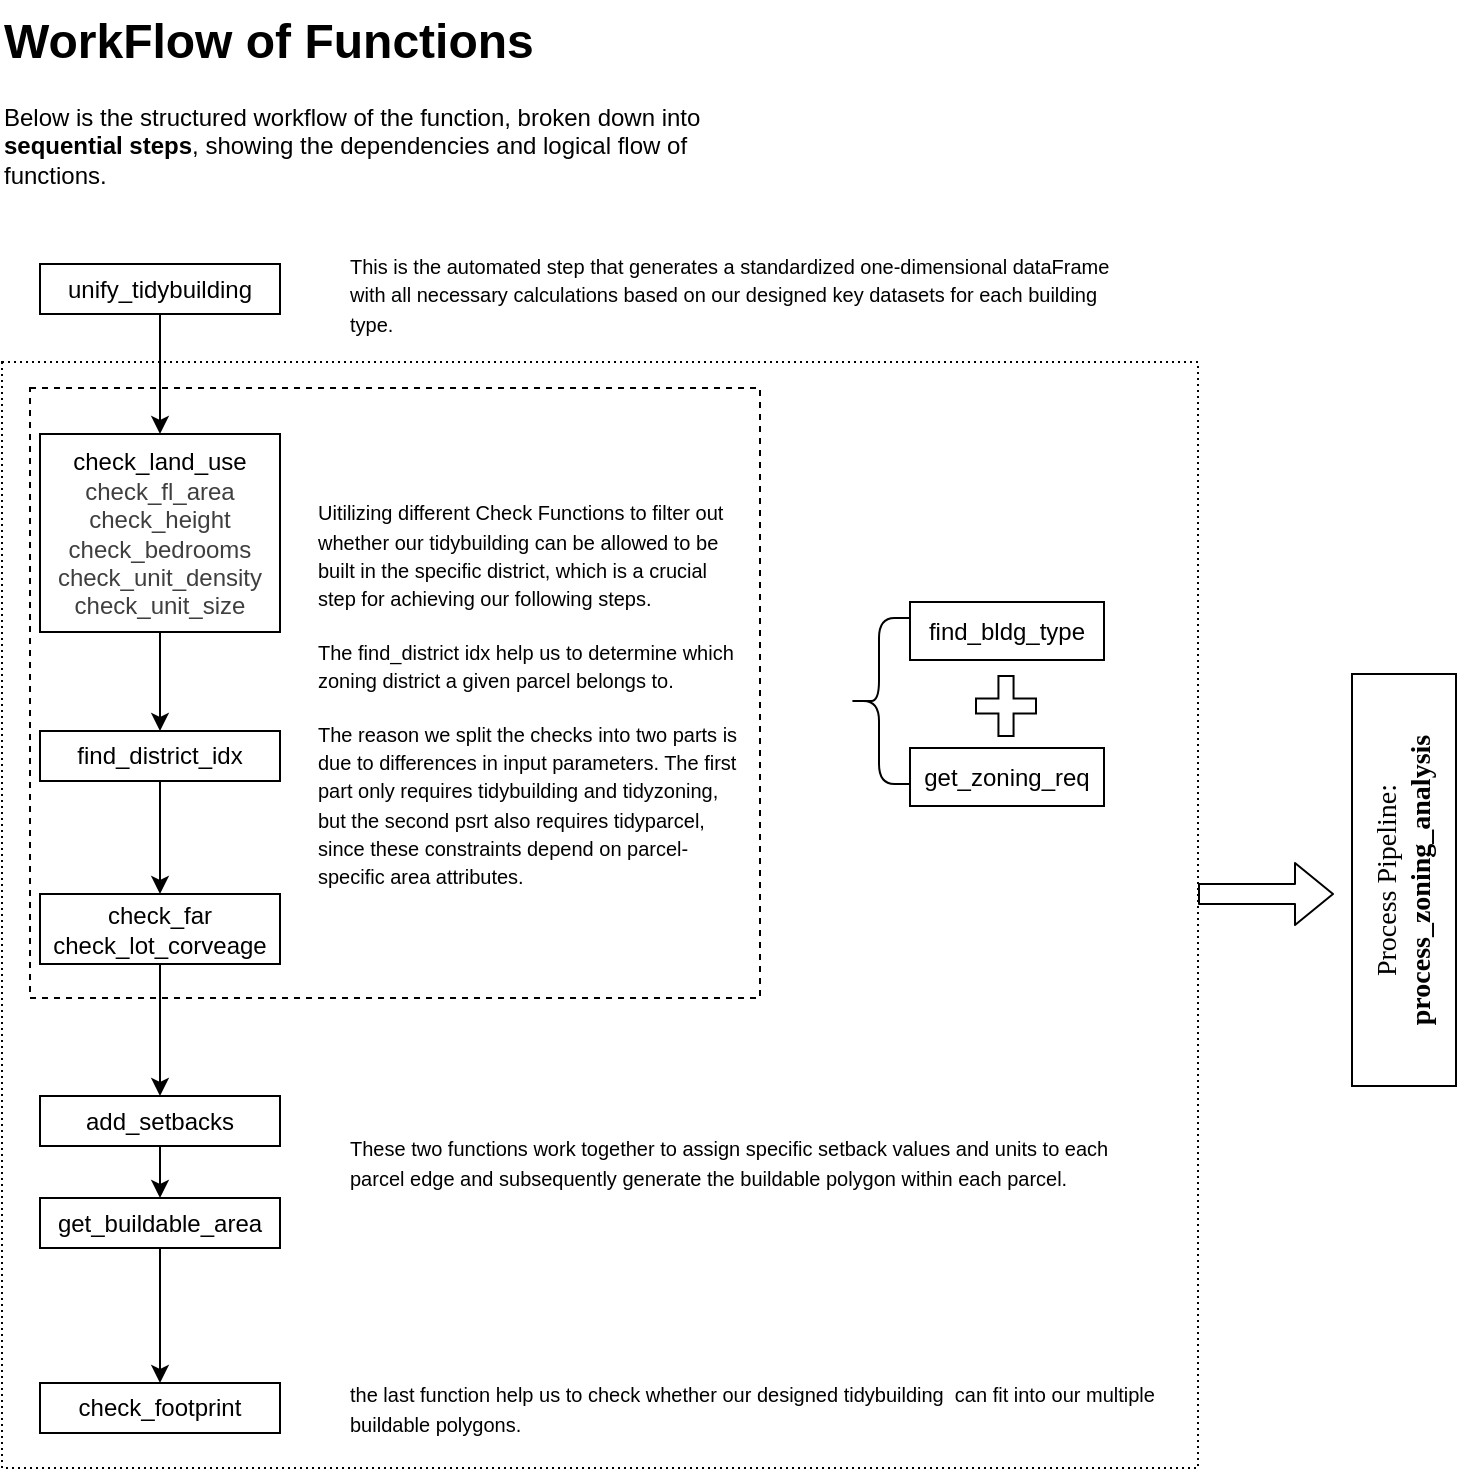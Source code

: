 <mxfile>
    <diagram id="jfAJ1ncJP7RUKDbPUa3P" name="Page-1">
        <mxGraphModel dx="1603" dy="893" grid="0" gridSize="10" guides="1" tooltips="1" connect="1" arrows="1" fold="1" page="1" pageScale="1" pageWidth="1100" pageHeight="850" math="0" shadow="0">
            <root>
                <mxCell id="0"/>
                <mxCell id="1" parent="0"/>
                <mxCell id="2" value="&lt;h1 style=&quot;margin-top: 0px;&quot;&gt;WorkFlow of Functions&lt;/h1&gt;&lt;p&gt;Below is the structured workflow of the&amp;nbsp;function, broken down into &lt;strong data-end=&quot;180&quot; data-start=&quot;160&quot;&gt;sequential steps&lt;/strong&gt;, showing the dependencies and logical flow of functions.&lt;br&gt;&lt;/p&gt;" style="text;html=1;whiteSpace=wrap;overflow=hidden;rounded=0;" vertex="1" parent="1">
                    <mxGeometry x="34" y="47" width="351" height="120" as="geometry"/>
                </mxCell>
                <mxCell id="11" style="edgeStyle=none;html=1;entryX=0.5;entryY=0;entryDx=0;entryDy=0;" edge="1" parent="1" source="3" target="5">
                    <mxGeometry relative="1" as="geometry"/>
                </mxCell>
                <mxCell id="3" value="unify_tidybuilding" style="rounded=0;whiteSpace=wrap;html=1;" vertex="1" parent="1">
                    <mxGeometry x="54" y="179" width="120" height="25" as="geometry"/>
                </mxCell>
                <mxCell id="12" style="edgeStyle=none;html=1;entryX=0.5;entryY=0;entryDx=0;entryDy=0;" edge="1" parent="1" source="5" target="6">
                    <mxGeometry relative="1" as="geometry"/>
                </mxCell>
                <mxCell id="5" value="&lt;div&gt;&lt;span&gt;&lt;font style=&quot;color: rgb(0, 0, 0);&quot;&gt;check_land_use&lt;/font&gt;&lt;/span&gt;&lt;/div&gt;&lt;div&gt;&lt;font style=&quot;color: rgb(0, 0, 0);&quot;&gt;&lt;span style=&quot;font-family: monospace; font-size: 0px; text-align: start; text-wrap: nowrap;&quot;&gt;%3CmxGraphModel%3E%3Croot%3E%3CmxCell%20id%3D%220%22%2F%3E%3CmxCell%20id%3D%221%22%20parent%3D%220%22%2F%3E%3CmxCell%20id%3D%222%22%20value%3D%22unify_tidybuilding%22%20style%3D%22rounded%3D0%3BwhiteSpace%3Dwrap%3Bhtml%3D1%3B%22%20vertex%3D%221%22%20parent%3D%221%22%3E%3CmxGeometry%20x%3D%2234%22%20y%3D%22250%22%20width%3D%22120%22%20height%3D%2225%22%20as%3D%22geometry%22%2F%3E%3C%2FmxCell%3E%3C%2Froot%3E%3C%2FmxGraphModel%&lt;/span&gt;&lt;/font&gt;&lt;span style=&quot;color: rgb(63, 63, 63); background-color: transparent;&quot;&gt;check_fl_area&lt;/span&gt;&lt;br&gt;&lt;/div&gt;&lt;div&gt;&lt;span style=&quot;color: rgb(63, 63, 63); background-color: transparent;&quot;&gt;&lt;span style=&quot;color: rgb(63, 63, 63);&quot;&gt;check_height&lt;/span&gt;&lt;br&gt;&lt;/span&gt;&lt;/div&gt;&lt;div&gt;&lt;span style=&quot;color: rgb(63, 63, 63); background-color: transparent;&quot;&gt;&lt;span style=&quot;color: rgb(63, 63, 63);&quot;&gt;&lt;span style=&quot;color: rgb(63, 63, 63);&quot;&gt;check_bedrooms&lt;/span&gt;&lt;br&gt;&lt;/span&gt;&lt;/span&gt;&lt;/div&gt;&lt;div&gt;&lt;span style=&quot;color: rgb(63, 63, 63); background-color: transparent;&quot;&gt;&lt;span style=&quot;color: rgb(63, 63, 63);&quot;&gt;&lt;span style=&quot;color: rgb(63, 63, 63);&quot;&gt;&lt;span style=&quot;color: rgb(63, 63, 63);&quot;&gt;check_unit_density&lt;/span&gt;&lt;br&gt;&lt;/span&gt;&lt;/span&gt;&lt;/span&gt;&lt;/div&gt;&lt;div&gt;&lt;span style=&quot;color: rgb(63, 63, 63); background-color: transparent;&quot;&gt;&lt;span style=&quot;color: rgb(63, 63, 63);&quot;&gt;&lt;span style=&quot;color: rgb(63, 63, 63);&quot;&gt;&lt;span style=&quot;color: rgb(63, 63, 63);&quot;&gt;&lt;span style=&quot;color: rgb(63, 63, 63);&quot;&gt;check_unit_size&lt;/span&gt;&lt;br&gt;&lt;/span&gt;&lt;/span&gt;&lt;/span&gt;&lt;/span&gt;&lt;/div&gt;" style="rounded=0;whiteSpace=wrap;html=1;" vertex="1" parent="1">
                    <mxGeometry x="54" y="264" width="120" height="99" as="geometry"/>
                </mxCell>
                <mxCell id="13" style="edgeStyle=none;html=1;entryX=0.5;entryY=0;entryDx=0;entryDy=0;" edge="1" parent="1" source="6" target="7">
                    <mxGeometry relative="1" as="geometry"/>
                </mxCell>
                <mxCell id="6" value="find_district_idx" style="rounded=0;whiteSpace=wrap;html=1;" vertex="1" parent="1">
                    <mxGeometry x="54" y="412.5" width="120" height="25" as="geometry"/>
                </mxCell>
                <mxCell id="14" style="edgeStyle=none;html=1;entryX=0.5;entryY=0;entryDx=0;entryDy=0;" edge="1" parent="1" source="7" target="8">
                    <mxGeometry relative="1" as="geometry"/>
                </mxCell>
                <mxCell id="7" value="check_far&lt;div&gt;check_lot_corveage&lt;/div&gt;" style="rounded=0;whiteSpace=wrap;html=1;" vertex="1" parent="1">
                    <mxGeometry x="54" y="494" width="120" height="35" as="geometry"/>
                </mxCell>
                <mxCell id="15" style="edgeStyle=none;html=1;entryX=0.5;entryY=0;entryDx=0;entryDy=0;" edge="1" parent="1" source="8" target="9">
                    <mxGeometry relative="1" as="geometry"/>
                </mxCell>
                <mxCell id="8" value="add_setbacks" style="rounded=0;whiteSpace=wrap;html=1;" vertex="1" parent="1">
                    <mxGeometry x="54" y="595" width="120" height="25" as="geometry"/>
                </mxCell>
                <mxCell id="16" style="edgeStyle=none;html=1;entryX=0.5;entryY=0;entryDx=0;entryDy=0;" edge="1" parent="1" source="9" target="10">
                    <mxGeometry relative="1" as="geometry"/>
                </mxCell>
                <mxCell id="9" value="get_buildable_area" style="rounded=0;whiteSpace=wrap;html=1;" vertex="1" parent="1">
                    <mxGeometry x="54" y="646" width="120" height="25" as="geometry"/>
                </mxCell>
                <mxCell id="10" value="check_footprint" style="rounded=0;whiteSpace=wrap;html=1;" vertex="1" parent="1">
                    <mxGeometry x="54" y="738.5" width="120" height="25" as="geometry"/>
                </mxCell>
                <mxCell id="17" value="" style="rounded=0;whiteSpace=wrap;html=1;fillColor=none;dashed=1;" vertex="1" parent="1">
                    <mxGeometry x="49" y="241" width="365" height="305" as="geometry"/>
                </mxCell>
                <mxCell id="22" value="" style="group" vertex="1" connectable="0" parent="1">
                    <mxGeometry x="489" y="348" width="97" height="102" as="geometry"/>
                </mxCell>
                <mxCell id="19" value="find_bldg_type" style="rounded=0;whiteSpace=wrap;html=1;" vertex="1" parent="22">
                    <mxGeometry width="97" height="29" as="geometry"/>
                </mxCell>
                <mxCell id="20" value="get_zoning_req" style="rounded=0;whiteSpace=wrap;html=1;" vertex="1" parent="22">
                    <mxGeometry y="73" width="97" height="29" as="geometry"/>
                </mxCell>
                <mxCell id="21" value="" style="shape=cross;whiteSpace=wrap;html=1;size=0.252;" vertex="1" parent="22">
                    <mxGeometry x="33" y="37" width="30" height="30" as="geometry"/>
                </mxCell>
                <mxCell id="23" value="" style="shape=curlyBracket;whiteSpace=wrap;html=1;rounded=1;flipH=1;labelPosition=right;verticalLabelPosition=middle;align=left;verticalAlign=middle;rotation=-180;" vertex="1" parent="1">
                    <mxGeometry x="458" y="356" width="31" height="83" as="geometry"/>
                </mxCell>
                <mxCell id="27" value="&lt;p style=&quot;&quot; data-pm-slice=&quot;0 0 []&quot;&gt;&lt;font style=&quot;font-size: 10px;&quot; face=&quot;Helvetica&quot;&gt;This is the automated step that generates a standardized one-dimensional dataFrame with all necessary calculations based on our designed key datasets for each building type.&lt;/font&gt;&lt;/p&gt;" style="text;html=1;align=left;verticalAlign=middle;whiteSpace=wrap;rounded=0;" vertex="1" parent="1">
                    <mxGeometry x="207" y="179" width="398" height="30" as="geometry"/>
                </mxCell>
                <mxCell id="28" value="&lt;p data-pm-slice=&quot;0 0 []&quot;&gt;&lt;font style=&quot;font-size: 10px;&quot;&gt;Uitilizing different Check Functions to filter out whether our tidybuilding can be allowed to be built in the specific district, which is a crucial step for achieving our following steps.&amp;nbsp;&amp;nbsp;&lt;/font&gt;&lt;/p&gt;&lt;p data-pm-slice=&quot;0 0 []&quot;&gt;&lt;font style=&quot;font-size: 10px;&quot;&gt;&lt;font style=&quot;&quot;&gt;The find_district idx help us to&amp;nbsp;&lt;/font&gt;&lt;span style=&quot;background-color: transparent;&quot;&gt;determine which zoning district a given parcel belongs to.&lt;/span&gt;&lt;/font&gt;&lt;/p&gt;&lt;p data-pm-slice=&quot;0 0 []&quot;&gt;&lt;font style=&quot;font-size: 10px;&quot;&gt;&lt;span style=&quot;background-color: transparent;&quot;&gt;The &lt;/span&gt;&lt;span style=&quot;background-color: transparent;&quot; data-end=&quot;14&quot; data-start=&quot;4&quot;&gt;reason&lt;/span&gt;&lt;span style=&quot;background-color: transparent;&quot;&gt; we split the checks into two parts is due to differences in input parameters. The first part only requires tidybuilding and tidyzoning, but the second psrt also requires tidyparcel, since these constraints depend on parcel-specific area attributes.&lt;/span&gt;&lt;/font&gt;&lt;/p&gt;" style="text;html=1;align=left;verticalAlign=middle;whiteSpace=wrap;rounded=0;" vertex="1" parent="1">
                    <mxGeometry x="191" y="290" width="214" height="207" as="geometry"/>
                </mxCell>
                <mxCell id="30" value="&lt;p style=&quot;&quot; data-pm-slice=&quot;0 0 []&quot;&gt;&lt;span style=&quot;font-size: 10px;&quot;&gt;These two functions work together to assign specific setback values and units to each parcel edge and subsequently generate the buildable polygon within each parcel.&lt;/span&gt;&lt;br&gt;&lt;/p&gt;" style="text;html=1;align=left;verticalAlign=middle;whiteSpace=wrap;rounded=0;" vertex="1" parent="1">
                    <mxGeometry x="207" y="613" width="398" height="30" as="geometry"/>
                </mxCell>
                <mxCell id="31" value="&lt;p style=&quot;&quot; data-pm-slice=&quot;0 0 []&quot;&gt;&lt;span style=&quot;font-size: 10px;&quot;&gt;the last function help us to check whether our designed tidybuilding&amp;nbsp; can fit into our multiple buildable polygons.&lt;/span&gt;&lt;br&gt;&lt;/p&gt;" style="text;html=1;align=left;verticalAlign=middle;whiteSpace=wrap;rounded=0;" vertex="1" parent="1">
                    <mxGeometry x="207" y="736" width="408" height="30" as="geometry"/>
                </mxCell>
                <mxCell id="32" value="" style="rounded=0;whiteSpace=wrap;html=1;fillColor=none;dashed=1;dashPattern=1 2;" vertex="1" parent="1">
                    <mxGeometry x="35" y="228" width="598" height="553" as="geometry"/>
                </mxCell>
                <mxCell id="33" value="&lt;font face=&quot;Verdana&quot; style=&quot;font-size: 14px;&quot;&gt;Process Pipeline:&lt;/font&gt;&lt;div&gt;&lt;font face=&quot;Verdana&quot; style=&quot;font-size: 14px;&quot;&gt;&lt;b&gt;process_zoning_analysis&lt;/b&gt;&lt;/font&gt;&lt;/div&gt;" style="rounded=0;whiteSpace=wrap;html=1;rotation=-90;" vertex="1" parent="1">
                    <mxGeometry x="633" y="461" width="206" height="52" as="geometry"/>
                </mxCell>
                <mxCell id="34" value="" style="shape=flexArrow;endArrow=classic;html=1;" edge="1" parent="1">
                    <mxGeometry width="50" height="50" relative="1" as="geometry">
                        <mxPoint x="633" y="494" as="sourcePoint"/>
                        <mxPoint x="701" y="494" as="targetPoint"/>
                    </mxGeometry>
                </mxCell>
            </root>
        </mxGraphModel>
    </diagram>
</mxfile>
